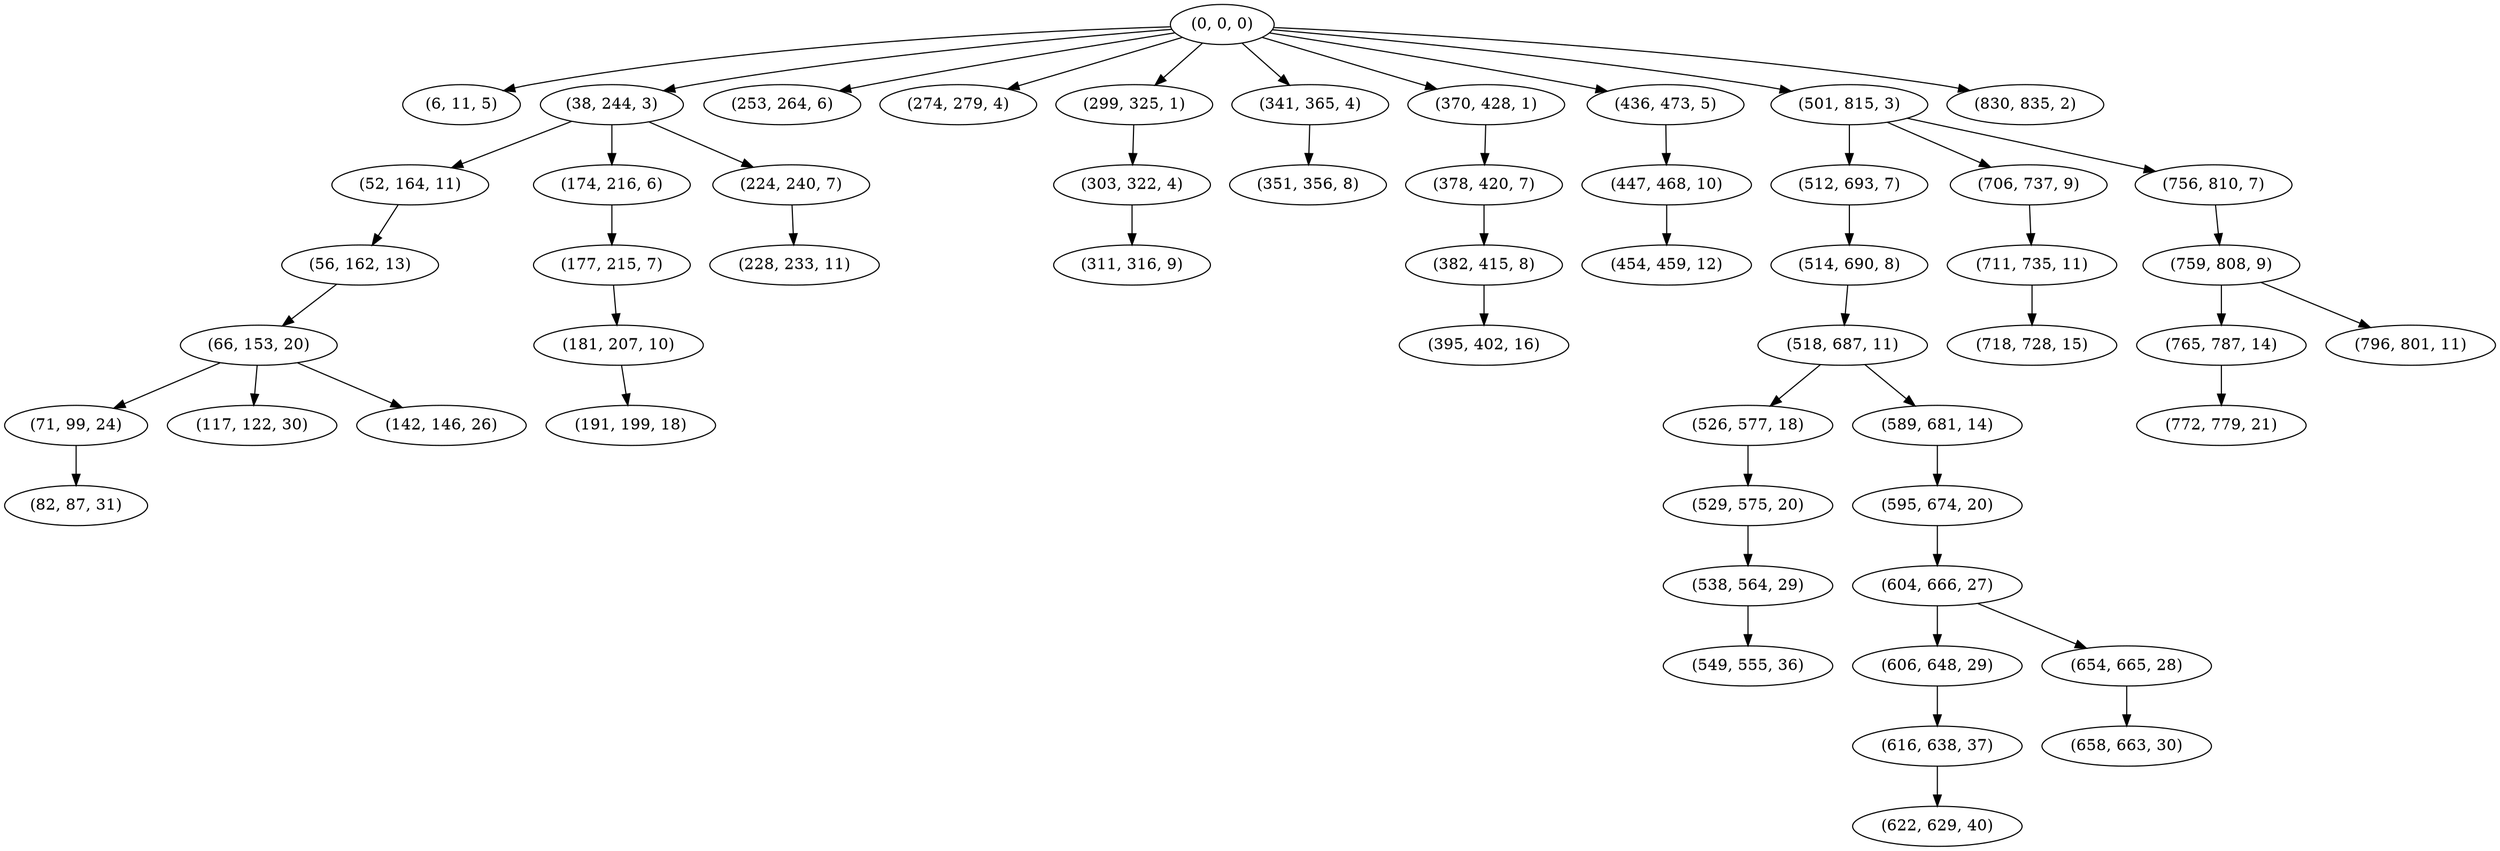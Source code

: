 digraph tree {
    "(0, 0, 0)";
    "(6, 11, 5)";
    "(38, 244, 3)";
    "(52, 164, 11)";
    "(56, 162, 13)";
    "(66, 153, 20)";
    "(71, 99, 24)";
    "(82, 87, 31)";
    "(117, 122, 30)";
    "(142, 146, 26)";
    "(174, 216, 6)";
    "(177, 215, 7)";
    "(181, 207, 10)";
    "(191, 199, 18)";
    "(224, 240, 7)";
    "(228, 233, 11)";
    "(253, 264, 6)";
    "(274, 279, 4)";
    "(299, 325, 1)";
    "(303, 322, 4)";
    "(311, 316, 9)";
    "(341, 365, 4)";
    "(351, 356, 8)";
    "(370, 428, 1)";
    "(378, 420, 7)";
    "(382, 415, 8)";
    "(395, 402, 16)";
    "(436, 473, 5)";
    "(447, 468, 10)";
    "(454, 459, 12)";
    "(501, 815, 3)";
    "(512, 693, 7)";
    "(514, 690, 8)";
    "(518, 687, 11)";
    "(526, 577, 18)";
    "(529, 575, 20)";
    "(538, 564, 29)";
    "(549, 555, 36)";
    "(589, 681, 14)";
    "(595, 674, 20)";
    "(604, 666, 27)";
    "(606, 648, 29)";
    "(616, 638, 37)";
    "(622, 629, 40)";
    "(654, 665, 28)";
    "(658, 663, 30)";
    "(706, 737, 9)";
    "(711, 735, 11)";
    "(718, 728, 15)";
    "(756, 810, 7)";
    "(759, 808, 9)";
    "(765, 787, 14)";
    "(772, 779, 21)";
    "(796, 801, 11)";
    "(830, 835, 2)";
    "(0, 0, 0)" -> "(6, 11, 5)";
    "(0, 0, 0)" -> "(38, 244, 3)";
    "(0, 0, 0)" -> "(253, 264, 6)";
    "(0, 0, 0)" -> "(274, 279, 4)";
    "(0, 0, 0)" -> "(299, 325, 1)";
    "(0, 0, 0)" -> "(341, 365, 4)";
    "(0, 0, 0)" -> "(370, 428, 1)";
    "(0, 0, 0)" -> "(436, 473, 5)";
    "(0, 0, 0)" -> "(501, 815, 3)";
    "(0, 0, 0)" -> "(830, 835, 2)";
    "(38, 244, 3)" -> "(52, 164, 11)";
    "(38, 244, 3)" -> "(174, 216, 6)";
    "(38, 244, 3)" -> "(224, 240, 7)";
    "(52, 164, 11)" -> "(56, 162, 13)";
    "(56, 162, 13)" -> "(66, 153, 20)";
    "(66, 153, 20)" -> "(71, 99, 24)";
    "(66, 153, 20)" -> "(117, 122, 30)";
    "(66, 153, 20)" -> "(142, 146, 26)";
    "(71, 99, 24)" -> "(82, 87, 31)";
    "(174, 216, 6)" -> "(177, 215, 7)";
    "(177, 215, 7)" -> "(181, 207, 10)";
    "(181, 207, 10)" -> "(191, 199, 18)";
    "(224, 240, 7)" -> "(228, 233, 11)";
    "(299, 325, 1)" -> "(303, 322, 4)";
    "(303, 322, 4)" -> "(311, 316, 9)";
    "(341, 365, 4)" -> "(351, 356, 8)";
    "(370, 428, 1)" -> "(378, 420, 7)";
    "(378, 420, 7)" -> "(382, 415, 8)";
    "(382, 415, 8)" -> "(395, 402, 16)";
    "(436, 473, 5)" -> "(447, 468, 10)";
    "(447, 468, 10)" -> "(454, 459, 12)";
    "(501, 815, 3)" -> "(512, 693, 7)";
    "(501, 815, 3)" -> "(706, 737, 9)";
    "(501, 815, 3)" -> "(756, 810, 7)";
    "(512, 693, 7)" -> "(514, 690, 8)";
    "(514, 690, 8)" -> "(518, 687, 11)";
    "(518, 687, 11)" -> "(526, 577, 18)";
    "(518, 687, 11)" -> "(589, 681, 14)";
    "(526, 577, 18)" -> "(529, 575, 20)";
    "(529, 575, 20)" -> "(538, 564, 29)";
    "(538, 564, 29)" -> "(549, 555, 36)";
    "(589, 681, 14)" -> "(595, 674, 20)";
    "(595, 674, 20)" -> "(604, 666, 27)";
    "(604, 666, 27)" -> "(606, 648, 29)";
    "(604, 666, 27)" -> "(654, 665, 28)";
    "(606, 648, 29)" -> "(616, 638, 37)";
    "(616, 638, 37)" -> "(622, 629, 40)";
    "(654, 665, 28)" -> "(658, 663, 30)";
    "(706, 737, 9)" -> "(711, 735, 11)";
    "(711, 735, 11)" -> "(718, 728, 15)";
    "(756, 810, 7)" -> "(759, 808, 9)";
    "(759, 808, 9)" -> "(765, 787, 14)";
    "(759, 808, 9)" -> "(796, 801, 11)";
    "(765, 787, 14)" -> "(772, 779, 21)";
}
